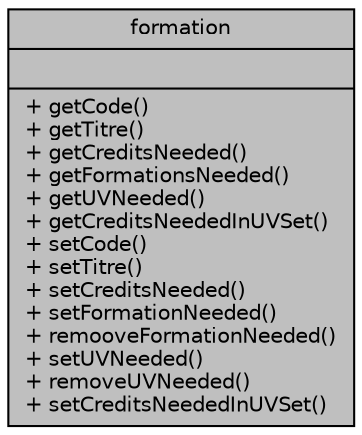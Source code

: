 digraph "formation"
{
  edge [fontname="Helvetica",fontsize="10",labelfontname="Helvetica",labelfontsize="10"];
  node [fontname="Helvetica",fontsize="10",shape=record];
  Node1 [label="{formation\n||+ getCode()\l+ getTitre()\l+ getCreditsNeeded()\l+ getFormationsNeeded()\l+ getUVNeeded()\l+ getCreditsNeededInUVSet()\l+ setCode()\l+ setTitre()\l+ setCreditsNeeded()\l+ setFormationNeeded()\l+ remooveFormationNeeded()\l+ setUVNeeded()\l+ removeUVNeeded()\l+ setCreditsNeededInUVSet()\l}",height=0.2,width=0.4,color="black", fillcolor="grey75", style="filled" fontcolor="black"];
}
